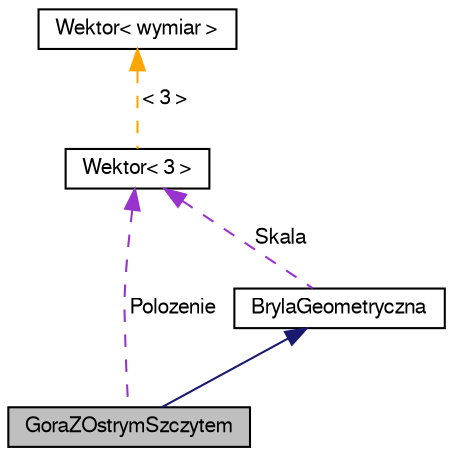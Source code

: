 digraph "GoraZOstrymSzczytem"
{
 // LATEX_PDF_SIZE
  edge [fontname="FreeSans",fontsize="10",labelfontname="FreeSans",labelfontsize="10"];
  node [fontname="FreeSans",fontsize="10",shape=record];
  Node1 [label="GoraZOstrymSzczytem",height=0.2,width=0.4,color="black", fillcolor="grey75", style="filled", fontcolor="black",tooltip="modeluje pojecie Gory z ostrym szczytem"];
  Node2 -> Node1 [dir="back",color="midnightblue",fontsize="10",style="solid",fontname="FreeSans"];
  Node2 [label="BrylaGeometryczna",height=0.2,width=0.4,color="black", fillcolor="white", style="filled",URL="$a00102.html",tooltip="modeluje pojecie Bryly geometrycznej"];
  Node3 -> Node2 [dir="back",color="darkorchid3",fontsize="10",style="dashed",label=" Skala" ,fontname="FreeSans"];
  Node3 [label="Wektor\< 3 \>",height=0.2,width=0.4,color="black", fillcolor="white", style="filled",URL="$a00138.html",tooltip=" "];
  Node4 -> Node3 [dir="back",color="orange",fontsize="10",style="dashed",label=" \< 3 \>" ,fontname="FreeSans"];
  Node4 [label="Wektor\< wymiar \>",height=0.2,width=0.4,color="black", fillcolor="white", style="filled",URL="$a00138.html",tooltip="modeluje pojecie Wektora o dowolnym rozmiarze"];
  Node3 -> Node1 [dir="back",color="darkorchid3",fontsize="10",style="dashed",label=" Polozenie" ,fontname="FreeSans"];
}
